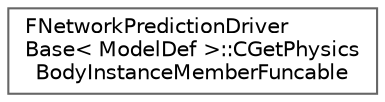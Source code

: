 digraph "Graphical Class Hierarchy"
{
 // INTERACTIVE_SVG=YES
 // LATEX_PDF_SIZE
  bgcolor="transparent";
  edge [fontname=Helvetica,fontsize=10,labelfontname=Helvetica,labelfontsize=10];
  node [fontname=Helvetica,fontsize=10,shape=box,height=0.2,width=0.4];
  rankdir="LR";
  Node0 [id="Node000000",label="FNetworkPredictionDriver\lBase\< ModelDef \>::CGetPhysics\lBodyInstanceMemberFuncable",height=0.2,width=0.4,color="grey40", fillcolor="white", style="filled",URL="$da/db3/structFNetworkPredictionDriverBase_1_1CGetPhysicsBodyInstanceMemberFuncable.html",tooltip=" "];
}
